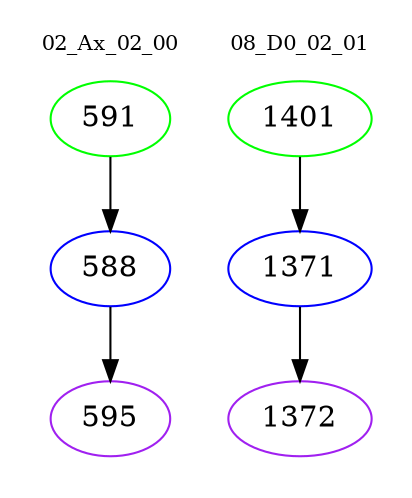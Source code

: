 digraph{
subgraph cluster_0 {
color = white
label = "02_Ax_02_00";
fontsize=10;
T0_591 [label="591", color="green"]
T0_591 -> T0_588 [color="black"]
T0_588 [label="588", color="blue"]
T0_588 -> T0_595 [color="black"]
T0_595 [label="595", color="purple"]
}
subgraph cluster_1 {
color = white
label = "08_D0_02_01";
fontsize=10;
T1_1401 [label="1401", color="green"]
T1_1401 -> T1_1371 [color="black"]
T1_1371 [label="1371", color="blue"]
T1_1371 -> T1_1372 [color="black"]
T1_1372 [label="1372", color="purple"]
}
}
